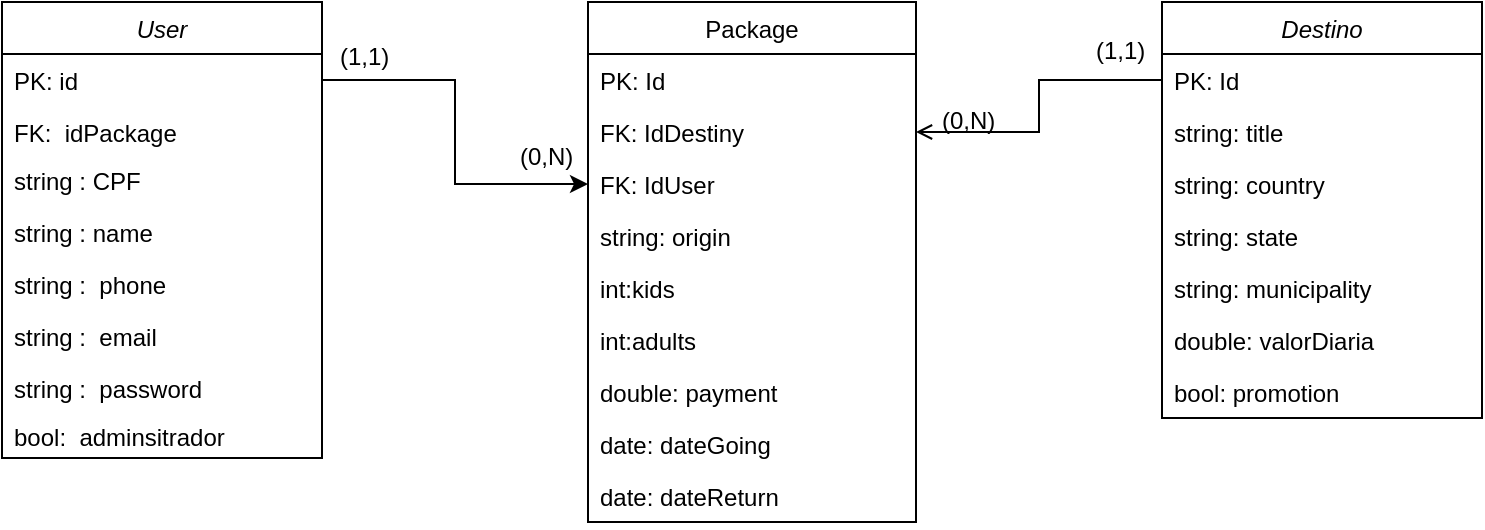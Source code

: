 <mxfile version="15.9.6" type="device"><diagram id="C5RBs43oDa-KdzZeNtuy" name="Page-1"><mxGraphModel dx="942" dy="582" grid="1" gridSize="10" guides="1" tooltips="1" connect="1" arrows="1" fold="1" page="1" pageScale="1" pageWidth="827" pageHeight="1169" math="0" shadow="0"><root><mxCell id="WIyWlLk6GJQsqaUBKTNV-0"/><mxCell id="WIyWlLk6GJQsqaUBKTNV-1" parent="WIyWlLk6GJQsqaUBKTNV-0"/><mxCell id="zkfFHV4jXpPFQw0GAbJ--0" value="User" style="swimlane;fontStyle=2;align=center;verticalAlign=top;childLayout=stackLayout;horizontal=1;startSize=26;horizontalStack=0;resizeParent=1;resizeLast=0;collapsible=1;marginBottom=0;rounded=0;shadow=0;strokeWidth=1;" parent="WIyWlLk6GJQsqaUBKTNV-1" vertex="1"><mxGeometry x="40" y="30" width="160" height="228" as="geometry"><mxRectangle x="230" y="140" width="160" height="26" as="alternateBounds"/></mxGeometry></mxCell><mxCell id="9QoxeDLVH2ZkLsEEm8cj-0" value="PK: id" style="text;align=left;verticalAlign=top;spacingLeft=4;spacingRight=4;overflow=hidden;rotatable=0;points=[[0,0.5],[1,0.5]];portConstraint=eastwest;" parent="zkfFHV4jXpPFQw0GAbJ--0" vertex="1"><mxGeometry y="26" width="160" height="26" as="geometry"/></mxCell><mxCell id="qlzHN-S7dza4pEabF48u-1" value="FK:  idPackage" style="text;align=left;verticalAlign=top;spacingLeft=4;spacingRight=4;overflow=hidden;rotatable=0;points=[[0,0.5],[1,0.5]];portConstraint=eastwest;rounded=0;shadow=0;html=0;" vertex="1" parent="zkfFHV4jXpPFQw0GAbJ--0"><mxGeometry y="52" width="160" height="24" as="geometry"/></mxCell><mxCell id="zkfFHV4jXpPFQw0GAbJ--2" value="string : CPF" style="text;align=left;verticalAlign=top;spacingLeft=4;spacingRight=4;overflow=hidden;rotatable=0;points=[[0,0.5],[1,0.5]];portConstraint=eastwest;rounded=0;shadow=0;html=0;" parent="zkfFHV4jXpPFQw0GAbJ--0" vertex="1"><mxGeometry y="76" width="160" height="26" as="geometry"/></mxCell><mxCell id="zkfFHV4jXpPFQw0GAbJ--1" value="string : name" style="text;align=left;verticalAlign=top;spacingLeft=4;spacingRight=4;overflow=hidden;rotatable=0;points=[[0,0.5],[1,0.5]];portConstraint=eastwest;" parent="zkfFHV4jXpPFQw0GAbJ--0" vertex="1"><mxGeometry y="102" width="160" height="26" as="geometry"/></mxCell><mxCell id="zkfFHV4jXpPFQw0GAbJ--3" value="string :  phone" style="text;align=left;verticalAlign=top;spacingLeft=4;spacingRight=4;overflow=hidden;rotatable=0;points=[[0,0.5],[1,0.5]];portConstraint=eastwest;rounded=0;shadow=0;html=0;" parent="zkfFHV4jXpPFQw0GAbJ--0" vertex="1"><mxGeometry y="128" width="160" height="26" as="geometry"/></mxCell><mxCell id="9QoxeDLVH2ZkLsEEm8cj-1" value="string :  email" style="text;align=left;verticalAlign=top;spacingLeft=4;spacingRight=4;overflow=hidden;rotatable=0;points=[[0,0.5],[1,0.5]];portConstraint=eastwest;rounded=0;shadow=0;html=0;" parent="zkfFHV4jXpPFQw0GAbJ--0" vertex="1"><mxGeometry y="154" width="160" height="26" as="geometry"/></mxCell><mxCell id="9QoxeDLVH2ZkLsEEm8cj-2" value="string :  password" style="text;align=left;verticalAlign=top;spacingLeft=4;spacingRight=4;overflow=hidden;rotatable=0;points=[[0,0.5],[1,0.5]];portConstraint=eastwest;rounded=0;shadow=0;html=0;" parent="zkfFHV4jXpPFQw0GAbJ--0" vertex="1"><mxGeometry y="180" width="160" height="24" as="geometry"/></mxCell><mxCell id="qlzHN-S7dza4pEabF48u-2" value="bool:  adminsitrador" style="text;align=left;verticalAlign=top;spacingLeft=4;spacingRight=4;overflow=hidden;rotatable=0;points=[[0,0.5],[1,0.5]];portConstraint=eastwest;rounded=0;shadow=0;html=0;" vertex="1" parent="zkfFHV4jXpPFQw0GAbJ--0"><mxGeometry y="204" width="160" height="24" as="geometry"/></mxCell><mxCell id="zkfFHV4jXpPFQw0GAbJ--17" value="Package" style="swimlane;fontStyle=0;align=center;verticalAlign=top;childLayout=stackLayout;horizontal=1;startSize=26;horizontalStack=0;resizeParent=1;resizeLast=0;collapsible=1;marginBottom=0;rounded=0;shadow=0;strokeWidth=1;" parent="WIyWlLk6GJQsqaUBKTNV-1" vertex="1"><mxGeometry x="333" y="30" width="164" height="260" as="geometry"><mxRectangle x="334" y="30" width="160" height="26" as="alternateBounds"/></mxGeometry></mxCell><mxCell id="zkfFHV4jXpPFQw0GAbJ--18" value="PK: Id" style="text;align=left;verticalAlign=top;spacingLeft=4;spacingRight=4;overflow=hidden;rotatable=0;points=[[0,0.5],[1,0.5]];portConstraint=eastwest;" parent="zkfFHV4jXpPFQw0GAbJ--17" vertex="1"><mxGeometry y="26" width="164" height="26" as="geometry"/></mxCell><mxCell id="zkfFHV4jXpPFQw0GAbJ--20" value="FK: IdDestiny" style="text;align=left;verticalAlign=top;spacingLeft=4;spacingRight=4;overflow=hidden;rotatable=0;points=[[0,0.5],[1,0.5]];portConstraint=eastwest;rounded=0;shadow=0;html=0;" parent="zkfFHV4jXpPFQw0GAbJ--17" vertex="1"><mxGeometry y="52" width="164" height="26" as="geometry"/></mxCell><mxCell id="9QoxeDLVH2ZkLsEEm8cj-8" value="FK: IdUser" style="text;align=left;verticalAlign=top;spacingLeft=4;spacingRight=4;overflow=hidden;rotatable=0;points=[[0,0.5],[1,0.5]];portConstraint=eastwest;rounded=0;shadow=0;html=0;" parent="zkfFHV4jXpPFQw0GAbJ--17" vertex="1"><mxGeometry y="78" width="164" height="26" as="geometry"/></mxCell><mxCell id="zkfFHV4jXpPFQw0GAbJ--19" value="string: origin" style="text;align=left;verticalAlign=top;spacingLeft=4;spacingRight=4;overflow=hidden;rotatable=0;points=[[0,0.5],[1,0.5]];portConstraint=eastwest;rounded=0;shadow=0;html=0;" parent="zkfFHV4jXpPFQw0GAbJ--17" vertex="1"><mxGeometry y="104" width="164" height="26" as="geometry"/></mxCell><mxCell id="zkfFHV4jXpPFQw0GAbJ--21" value="int:kids" style="text;align=left;verticalAlign=top;spacingLeft=4;spacingRight=4;overflow=hidden;rotatable=0;points=[[0,0.5],[1,0.5]];portConstraint=eastwest;rounded=0;shadow=0;html=0;" parent="zkfFHV4jXpPFQw0GAbJ--17" vertex="1"><mxGeometry y="130" width="164" height="26" as="geometry"/></mxCell><mxCell id="9QoxeDLVH2ZkLsEEm8cj-3" value="int:adults" style="text;align=left;verticalAlign=top;spacingLeft=4;spacingRight=4;overflow=hidden;rotatable=0;points=[[0,0.5],[1,0.5]];portConstraint=eastwest;rounded=0;shadow=0;html=0;" parent="zkfFHV4jXpPFQw0GAbJ--17" vertex="1"><mxGeometry y="156" width="164" height="26" as="geometry"/></mxCell><mxCell id="9QoxeDLVH2ZkLsEEm8cj-4" value="double: payment" style="text;align=left;verticalAlign=top;spacingLeft=4;spacingRight=4;overflow=hidden;rotatable=0;points=[[0,0.5],[1,0.5]];portConstraint=eastwest;rounded=0;shadow=0;html=0;" parent="zkfFHV4jXpPFQw0GAbJ--17" vertex="1"><mxGeometry y="182" width="164" height="26" as="geometry"/></mxCell><mxCell id="9QoxeDLVH2ZkLsEEm8cj-5" value="date: dateGoing" style="text;align=left;verticalAlign=top;spacingLeft=4;spacingRight=4;overflow=hidden;rotatable=0;points=[[0,0.5],[1,0.5]];portConstraint=eastwest;rounded=0;shadow=0;html=0;" parent="zkfFHV4jXpPFQw0GAbJ--17" vertex="1"><mxGeometry y="208" width="164" height="26" as="geometry"/></mxCell><mxCell id="9QoxeDLVH2ZkLsEEm8cj-6" value="date: dateReturn" style="text;align=left;verticalAlign=top;spacingLeft=4;spacingRight=4;overflow=hidden;rotatable=0;points=[[0,0.5],[1,0.5]];portConstraint=eastwest;rounded=0;shadow=0;html=0;" parent="zkfFHV4jXpPFQw0GAbJ--17" vertex="1"><mxGeometry y="234" width="164" height="26" as="geometry"/></mxCell><mxCell id="8IeOA5Ux4PqqJXzsAvxy-0" value="Destino" style="swimlane;fontStyle=2;align=center;verticalAlign=top;childLayout=stackLayout;horizontal=1;startSize=26;horizontalStack=0;resizeParent=1;resizeLast=0;collapsible=1;marginBottom=0;rounded=0;shadow=0;strokeWidth=1;" parent="WIyWlLk6GJQsqaUBKTNV-1" vertex="1"><mxGeometry x="620" y="30" width="160" height="208" as="geometry"><mxRectangle x="620" y="89" width="160" height="26" as="alternateBounds"/></mxGeometry></mxCell><mxCell id="9QoxeDLVH2ZkLsEEm8cj-7" value="PK: Id" style="text;align=left;verticalAlign=top;spacingLeft=4;spacingRight=4;overflow=hidden;rotatable=0;points=[[0,0.5],[1,0.5]];portConstraint=eastwest;" parent="8IeOA5Ux4PqqJXzsAvxy-0" vertex="1"><mxGeometry y="26" width="160" height="26" as="geometry"/></mxCell><mxCell id="8IeOA5Ux4PqqJXzsAvxy-1" value="string: title" style="text;align=left;verticalAlign=top;spacingLeft=4;spacingRight=4;overflow=hidden;rotatable=0;points=[[0,0.5],[1,0.5]];portConstraint=eastwest;" parent="8IeOA5Ux4PqqJXzsAvxy-0" vertex="1"><mxGeometry y="52" width="160" height="26" as="geometry"/></mxCell><mxCell id="8IeOA5Ux4PqqJXzsAvxy-2" value="string: country&#10;" style="text;align=left;verticalAlign=top;spacingLeft=4;spacingRight=4;overflow=hidden;rotatable=0;points=[[0,0.5],[1,0.5]];portConstraint=eastwest;rounded=0;shadow=0;html=0;" parent="8IeOA5Ux4PqqJXzsAvxy-0" vertex="1"><mxGeometry y="78" width="160" height="26" as="geometry"/></mxCell><mxCell id="8IeOA5Ux4PqqJXzsAvxy-3" value="string: state" style="text;align=left;verticalAlign=top;spacingLeft=4;spacingRight=4;overflow=hidden;rotatable=0;points=[[0,0.5],[1,0.5]];portConstraint=eastwest;rounded=0;shadow=0;html=0;" parent="8IeOA5Ux4PqqJXzsAvxy-0" vertex="1"><mxGeometry y="104" width="160" height="26" as="geometry"/></mxCell><mxCell id="8IeOA5Ux4PqqJXzsAvxy-5" value="string: municipality" style="text;align=left;verticalAlign=top;spacingLeft=4;spacingRight=4;overflow=hidden;rotatable=0;points=[[0,0.5],[1,0.5]];portConstraint=eastwest;" parent="8IeOA5Ux4PqqJXzsAvxy-0" vertex="1"><mxGeometry y="130" width="160" height="26" as="geometry"/></mxCell><mxCell id="9QoxeDLVH2ZkLsEEm8cj-9" value="double: valorDiaria" style="text;align=left;verticalAlign=top;spacingLeft=4;spacingRight=4;overflow=hidden;rotatable=0;points=[[0,0.5],[1,0.5]];portConstraint=eastwest;" parent="8IeOA5Ux4PqqJXzsAvxy-0" vertex="1"><mxGeometry y="156" width="160" height="26" as="geometry"/></mxCell><mxCell id="qlzHN-S7dza4pEabF48u-3" value="bool: promotion" style="text;align=left;verticalAlign=top;spacingLeft=4;spacingRight=4;overflow=hidden;rotatable=0;points=[[0,0.5],[1,0.5]];portConstraint=eastwest;" vertex="1" parent="8IeOA5Ux4PqqJXzsAvxy-0"><mxGeometry y="182" width="160" height="26" as="geometry"/></mxCell><mxCell id="8IeOA5Ux4PqqJXzsAvxy-27" style="edgeStyle=orthogonalEdgeStyle;rounded=0;orthogonalLoop=1;jettySize=auto;html=1;endArrow=open;endFill=0;entryX=1;entryY=0.5;entryDx=0;entryDy=0;" parent="WIyWlLk6GJQsqaUBKTNV-1" source="9QoxeDLVH2ZkLsEEm8cj-7" target="zkfFHV4jXpPFQw0GAbJ--20" edge="1"><mxGeometry relative="1" as="geometry"/></mxCell><mxCell id="8IeOA5Ux4PqqJXzsAvxy-29" value="(1,1)" style="resizable=0;align=left;verticalAlign=bottom;labelBackgroundColor=none;fontSize=12;" parent="WIyWlLk6GJQsqaUBKTNV-1" connectable="0" vertex="1"><mxGeometry x="590" y="50" as="geometry"><mxPoint x="-5" y="13" as="offset"/></mxGeometry></mxCell><mxCell id="8IeOA5Ux4PqqJXzsAvxy-30" value="(0,N)" style="resizable=0;align=left;verticalAlign=bottom;labelBackgroundColor=none;fontSize=12;" parent="WIyWlLk6GJQsqaUBKTNV-1" connectable="0" vertex="1"><mxGeometry x="610" y="90" as="geometry"><mxPoint x="-102" y="8" as="offset"/></mxGeometry></mxCell><mxCell id="8IeOA5Ux4PqqJXzsAvxy-31" value="" style="resizable=0;align=left;verticalAlign=bottom;labelBackgroundColor=none;fontSize=12;" parent="WIyWlLk6GJQsqaUBKTNV-1" connectable="0" vertex="1"><mxGeometry x="610" y="100" as="geometry"><mxPoint x="-354" y="11" as="offset"/></mxGeometry></mxCell><mxCell id="qlzHN-S7dza4pEabF48u-8" value="(1,1)" style="resizable=0;align=left;verticalAlign=bottom;labelBackgroundColor=none;fontSize=12;" connectable="0" vertex="1" parent="WIyWlLk6GJQsqaUBKTNV-1"><mxGeometry x="620" y="70" as="geometry"><mxPoint x="-413" y="-4" as="offset"/></mxGeometry></mxCell><mxCell id="qlzHN-S7dza4pEabF48u-9" value="(0,N)" style="resizable=0;align=left;verticalAlign=bottom;labelBackgroundColor=none;fontSize=12;" connectable="0" vertex="1" parent="WIyWlLk6GJQsqaUBKTNV-1"><mxGeometry x="710" y="120" as="geometry"><mxPoint x="-413" y="-4" as="offset"/></mxGeometry></mxCell><mxCell id="qlzHN-S7dza4pEabF48u-12" style="edgeStyle=orthogonalEdgeStyle;rounded=0;orthogonalLoop=1;jettySize=auto;html=1;" edge="1" parent="WIyWlLk6GJQsqaUBKTNV-1" source="9QoxeDLVH2ZkLsEEm8cj-0" target="9QoxeDLVH2ZkLsEEm8cj-8"><mxGeometry relative="1" as="geometry"/></mxCell></root></mxGraphModel></diagram></mxfile>